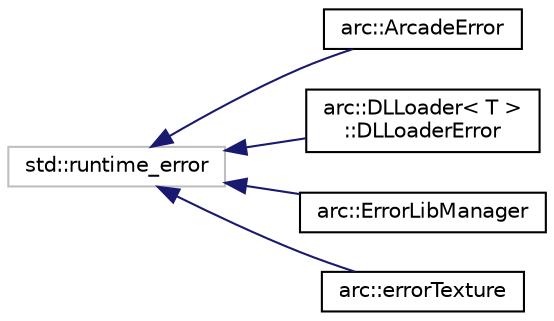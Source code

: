 digraph "Graphical Class Hierarchy"
{
 // LATEX_PDF_SIZE
  edge [fontname="Helvetica",fontsize="10",labelfontname="Helvetica",labelfontsize="10"];
  node [fontname="Helvetica",fontsize="10",shape=record];
  rankdir="LR";
  Node63 [label="std::runtime_error",height=0.2,width=0.4,color="grey75", fillcolor="white", style="filled",tooltip=" "];
  Node63 -> Node0 [dir="back",color="midnightblue",fontsize="10",style="solid",fontname="Helvetica"];
  Node0 [label="arc::ArcadeError",height=0.2,width=0.4,color="black", fillcolor="white", style="filled",URL="$classarc_1_1ArcadeError.html",tooltip="Custom exception class for Arcade errors."];
  Node63 -> Node65 [dir="back",color="midnightblue",fontsize="10",style="solid",fontname="Helvetica"];
  Node65 [label="arc::DLLoader\< T \>\l::DLLoaderError",height=0.2,width=0.4,color="black", fillcolor="white", style="filled",URL="$classarc_1_1DLLoader_1_1DLLoaderError.html",tooltip=" "];
  Node63 -> Node66 [dir="back",color="midnightblue",fontsize="10",style="solid",fontname="Helvetica"];
  Node66 [label="arc::ErrorLibManager",height=0.2,width=0.4,color="black", fillcolor="white", style="filled",URL="$classarc_1_1ErrorLibManager.html",tooltip="A class to handle library management errors."];
  Node63 -> Node67 [dir="back",color="midnightblue",fontsize="10",style="solid",fontname="Helvetica"];
  Node67 [label="arc::errorTexture",height=0.2,width=0.4,color="black", fillcolor="white", style="filled",URL="$classarc_1_1errorTexture.html",tooltip=" "];
}
